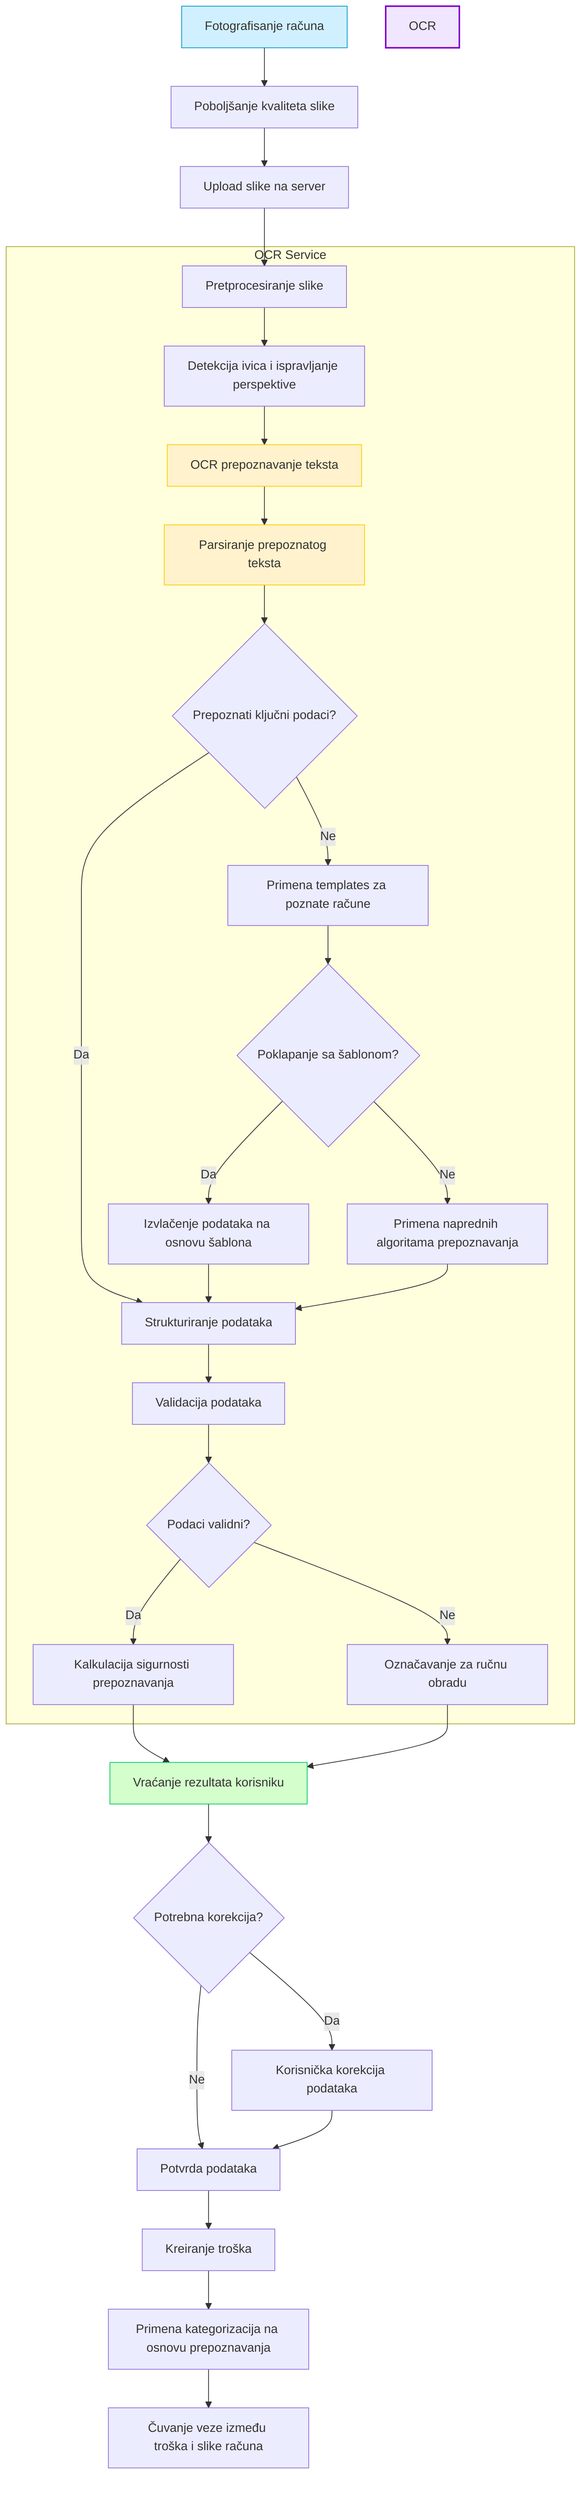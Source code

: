 flowchart TD
    A[Fotografisanje računa] --> B[Poboljšanje kvaliteta slike]
    B --> C[Upload slike na server]

    subgraph OCR Service
        D[Pretprocesiranje slike] --> E[Detekcija ivica i ispravljanje perspektive]
        E --> F[OCR prepoznavanje teksta]
        F --> G[Parsiranje prepoznatog teksta]
        G --> H{Prepoznati ključni podaci?}
        H -->|Ne| I[Primena templates za poznate račune]
        I --> J{Poklapanje sa šablonom?}
        J -->|Da| K[Izvlačenje podataka na osnovu šablona]
        J -->|Ne| L[Primena naprednih algoritama prepoznavanja]
        H -->|Da| M[Strukturiranje podataka]
        K --> M
        L --> M
        M --> N[Validacija podataka]
        N --> O{Podaci validni?}
        O -->|Ne| P[Označavanje za ručnu obradu]
        O -->|Da| Q[Kalkulacija sigurnosti prepoznavanja]
    end

    C --> D
    Q --> R[Vraćanje rezultata korisniku]
    P --> R
    
    R --> S{Potrebna korekcija?}
    S -->|Da| T[Korisnička korekcija podataka]
    S -->|Ne| U[Potvrda podataka]
    T --> U
    
    U --> V[Kreiranje troška]
    V --> W[Primena kategorizacija na osnovu prepoznavanja]
    W --> X[Čuvanje veze između troška i slike računa]
    
    style A fill:#d1f0ff,stroke:#0099cc
    style F fill:#fff2cc,stroke:#ffcc00
    style G fill:#fff2cc,stroke:#ffcc00
    style R fill:#d4ffcc,stroke:#00cc66
    style OCR fill:#f0e6ff,stroke:#8000cc
    
    classDef highlight fill:#f9d4ff,stroke:#cc00cc,stroke-width:2px;
    class OCR highlight;